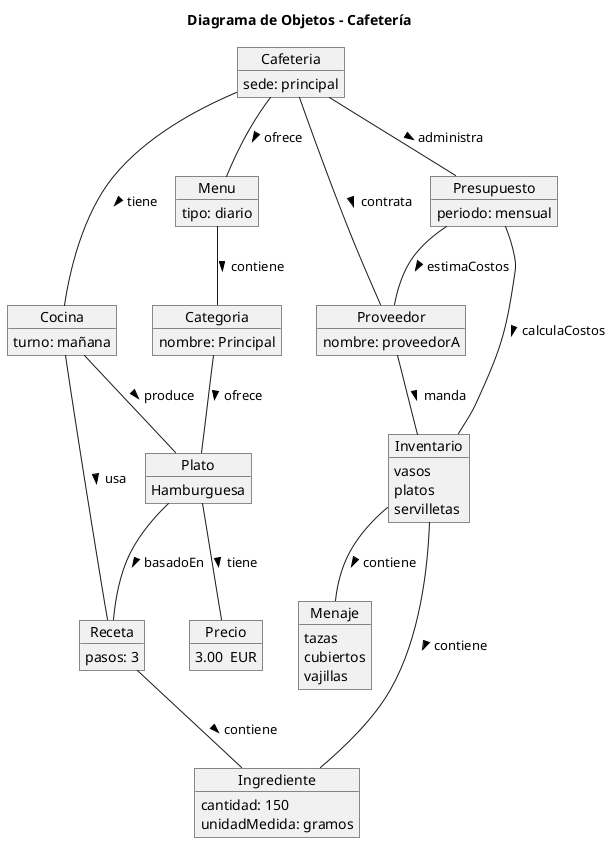 @startuml
title Diagrama de Objetos - Cafetería

object Cafeteria {
  sede: principal
}

object Cocina {
  turno: mañana
}

object Menu {
  tipo: diario
}

object Categoria {
  nombre: Principal
}

object Precio {
  3.00  EUR
}

object Plato {
  Hamburguesa
}

object Receta {
  pasos: 3
}

object Ingrediente {
  cantidad: 150
  unidadMedida: gramos
}

object Inventario {
  vasos
  platos
  servilletas
}

object Menaje {
  tazas
  cubiertos
  vajillas
}

object Proveedor {
  nombre: proveedorA
}

object Presupuesto {
  periodo: mensual
}

Cafeteria -- Menu : ofrece >
Cafeteria -- Cocina : tiene >
Cafeteria -- Proveedor : contrata >
Cafeteria -- Presupuesto : administra >

Menu -- Categoria : contiene >
Categoria -- Plato : ofrece >
Cocina -- Plato : produce >
Plato -- Receta : basadoEn >
Plato -- Precio : tiene >

Cocina -- Receta : usa >
Receta -- Ingrediente : contiene >

Inventario -- Ingrediente : contiene >
Inventario -- Menaje : contiene >

Proveedor -- Inventario : manda >
Presupuesto -- Proveedor : estimaCostos >
Presupuesto -- Inventario : calculaCostos >
@enduml